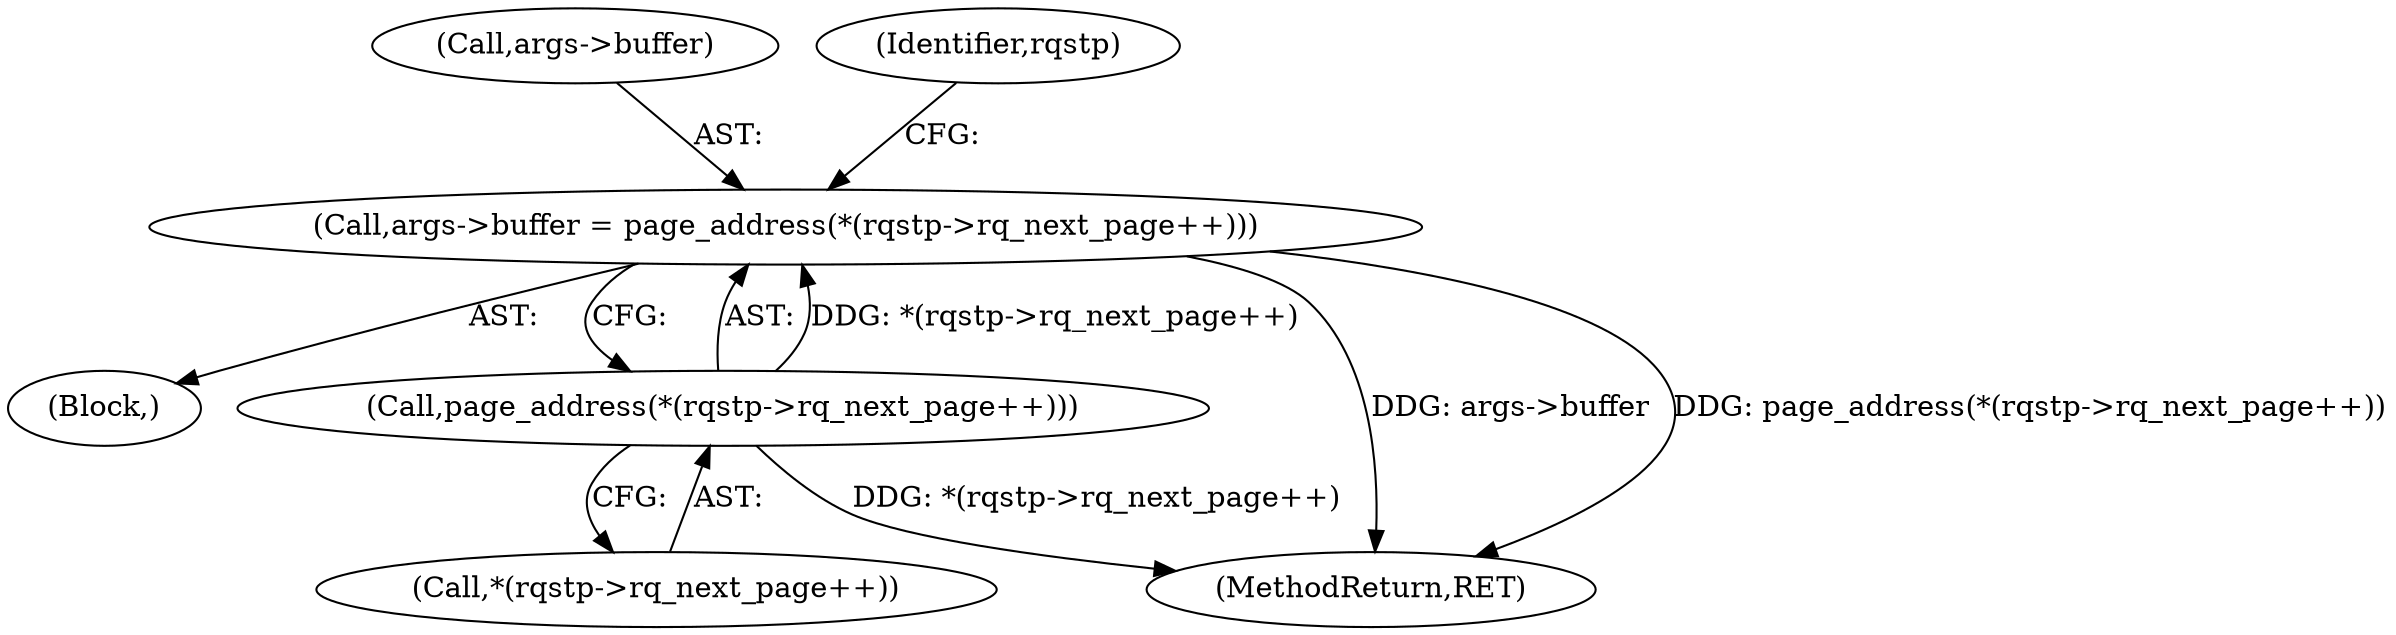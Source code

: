digraph "0_linux_c70422f760c120480fee4de6c38804c72aa26bc1_6@pointer" {
"1000157" [label="(Call,args->buffer = page_address(*(rqstp->rq_next_page++)))"];
"1000161" [label="(Call,page_address(*(rqstp->rq_next_page++)))"];
"1000104" [label="(Block,)"];
"1000162" [label="(Call,*(rqstp->rq_next_page++))"];
"1000158" [label="(Call,args->buffer)"];
"1000161" [label="(Call,page_address(*(rqstp->rq_next_page++)))"];
"1000157" [label="(Call,args->buffer = page_address(*(rqstp->rq_next_page++)))"];
"1000171" [label="(MethodReturn,RET)"];
"1000169" [label="(Identifier,rqstp)"];
"1000157" -> "1000104"  [label="AST: "];
"1000157" -> "1000161"  [label="CFG: "];
"1000158" -> "1000157"  [label="AST: "];
"1000161" -> "1000157"  [label="AST: "];
"1000169" -> "1000157"  [label="CFG: "];
"1000157" -> "1000171"  [label="DDG: args->buffer"];
"1000157" -> "1000171"  [label="DDG: page_address(*(rqstp->rq_next_page++))"];
"1000161" -> "1000157"  [label="DDG: *(rqstp->rq_next_page++)"];
"1000161" -> "1000162"  [label="CFG: "];
"1000162" -> "1000161"  [label="AST: "];
"1000161" -> "1000171"  [label="DDG: *(rqstp->rq_next_page++)"];
}
